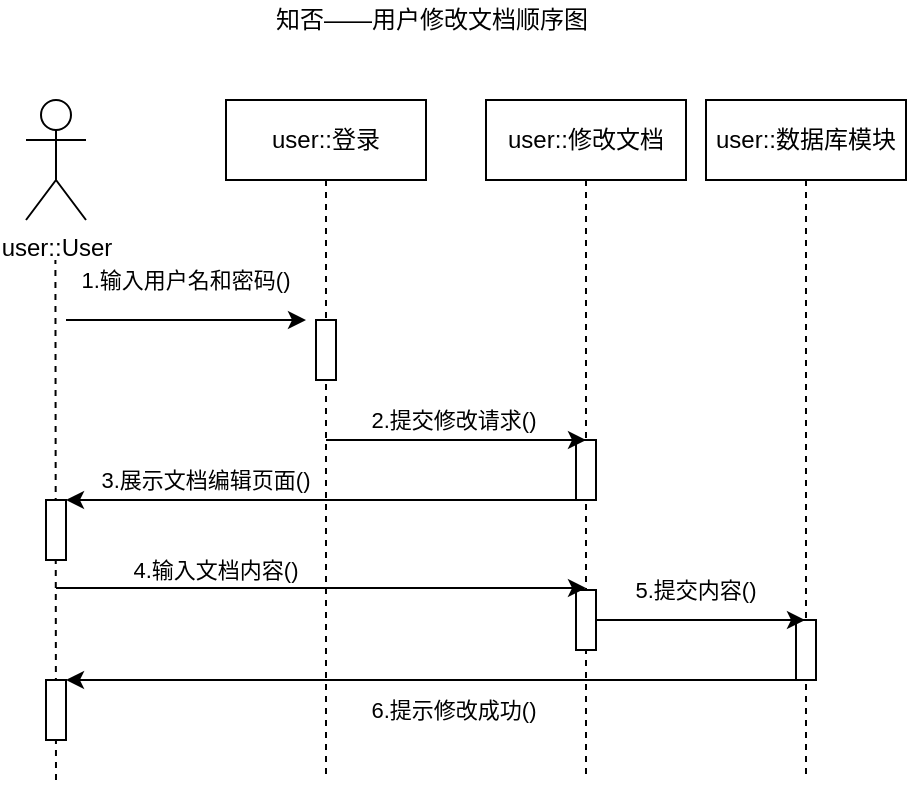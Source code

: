 <mxfile version="14.7.6" type="device"><diagram id="4B8i09N4rvU32KYqISX4" name="Page-1"><mxGraphModel dx="539" dy="757" grid="1" gridSize="10" guides="1" tooltips="1" connect="1" arrows="1" fold="1" page="1" pageScale="1" pageWidth="827" pageHeight="1169" math="0" shadow="0"><root><mxCell id="0"/><mxCell id="1" parent="0"/><mxCell id="JjfBG9mEMh72DlgZpqc9-1" value="user::User" style="shape=umlActor;verticalLabelPosition=bottom;verticalAlign=top;html=1;outlineConnect=0;" vertex="1" parent="1"><mxGeometry x="200" y="340" width="30" height="60" as="geometry"/></mxCell><mxCell id="JjfBG9mEMh72DlgZpqc9-2" value="user::登录" style="shape=umlLifeline;perimeter=lifelinePerimeter;whiteSpace=wrap;html=1;container=1;collapsible=0;recursiveResize=0;outlineConnect=0;" vertex="1" parent="1"><mxGeometry x="300" y="340" width="100" height="340" as="geometry"/></mxCell><mxCell id="JjfBG9mEMh72DlgZpqc9-3" value="user::修改文档" style="shape=umlLifeline;perimeter=lifelinePerimeter;whiteSpace=wrap;html=1;container=1;collapsible=0;recursiveResize=0;outlineConnect=0;" vertex="1" parent="1"><mxGeometry x="430" y="340" width="100" height="340" as="geometry"/></mxCell><mxCell id="JjfBG9mEMh72DlgZpqc9-4" value="user::数据库模块" style="shape=umlLifeline;perimeter=lifelinePerimeter;whiteSpace=wrap;html=1;container=1;collapsible=0;recursiveResize=0;outlineConnect=0;" vertex="1" parent="1"><mxGeometry x="540" y="340" width="100" height="340" as="geometry"/></mxCell><mxCell id="JjfBG9mEMh72DlgZpqc9-31" value="" style="rounded=0;whiteSpace=wrap;html=1;" vertex="1" parent="JjfBG9mEMh72DlgZpqc9-4"><mxGeometry x="45" y="260" width="10" height="30" as="geometry"/></mxCell><mxCell id="JjfBG9mEMh72DlgZpqc9-11" value="" style="endArrow=classic;html=1;" edge="1" parent="1"><mxGeometry width="50" height="50" relative="1" as="geometry"><mxPoint x="220" y="450" as="sourcePoint"/><mxPoint x="340" y="450" as="targetPoint"/></mxGeometry></mxCell><mxCell id="JjfBG9mEMh72DlgZpqc9-12" value="" style="rounded=0;whiteSpace=wrap;html=1;" vertex="1" parent="1"><mxGeometry x="345" y="450" width="10" height="30" as="geometry"/></mxCell><mxCell id="JjfBG9mEMh72DlgZpqc9-15" value="" style="rounded=0;whiteSpace=wrap;html=1;" vertex="1" parent="1"><mxGeometry x="475" y="510" width="10" height="30" as="geometry"/></mxCell><mxCell id="JjfBG9mEMh72DlgZpqc9-16" value="" style="rounded=0;whiteSpace=wrap;html=1;" vertex="1" parent="1"><mxGeometry x="475" y="585" width="10" height="30" as="geometry"/></mxCell><mxCell id="JjfBG9mEMh72DlgZpqc9-18" value="" style="endArrow=none;dashed=1;html=1;" edge="1" parent="1"><mxGeometry width="50" height="50" relative="1" as="geometry"><mxPoint x="215" y="680" as="sourcePoint"/><mxPoint x="214.71" y="420" as="targetPoint"/></mxGeometry></mxCell><mxCell id="JjfBG9mEMh72DlgZpqc9-20" value="" style="endArrow=classic;html=1;" edge="1" parent="1"><mxGeometry width="50" height="50" relative="1" as="geometry"><mxPoint x="215" y="584" as="sourcePoint"/><mxPoint x="480" y="584" as="targetPoint"/></mxGeometry></mxCell><mxCell id="JjfBG9mEMh72DlgZpqc9-17" value="" style="rounded=0;whiteSpace=wrap;html=1;" vertex="1" parent="1"><mxGeometry x="210" y="540" width="10" height="30" as="geometry"/></mxCell><mxCell id="JjfBG9mEMh72DlgZpqc9-23" value="" style="endArrow=classic;html=1;entryX=1;entryY=0;entryDx=0;entryDy=0;exitX=0.25;exitY=1;exitDx=0;exitDy=0;" edge="1" parent="1" source="JjfBG9mEMh72DlgZpqc9-15" target="JjfBG9mEMh72DlgZpqc9-17"><mxGeometry width="50" height="50" relative="1" as="geometry"><mxPoint x="410" y="570" as="sourcePoint"/><mxPoint x="230" y="560" as="targetPoint"/></mxGeometry></mxCell><mxCell id="JjfBG9mEMh72DlgZpqc9-24" value="&lt;font style=&quot;font-size: 11px&quot;&gt;1.输入用户名和密码()&lt;/font&gt;" style="text;html=1;strokeColor=none;fillColor=none;align=center;verticalAlign=middle;whiteSpace=wrap;rounded=0;" vertex="1" parent="1"><mxGeometry x="220" y="420" width="120" height="20" as="geometry"/></mxCell><mxCell id="JjfBG9mEMh72DlgZpqc9-26" value="&lt;span style=&quot;font-size: 11px&quot;&gt;2.提交修改请求()&lt;/span&gt;" style="text;html=1;strokeColor=none;fillColor=none;align=center;verticalAlign=middle;whiteSpace=wrap;rounded=0;" vertex="1" parent="1"><mxGeometry x="359" y="490" width="110" height="20" as="geometry"/></mxCell><mxCell id="JjfBG9mEMh72DlgZpqc9-29" value="" style="rounded=0;whiteSpace=wrap;html=1;" vertex="1" parent="1"><mxGeometry x="210" y="630" width="10" height="30" as="geometry"/></mxCell><mxCell id="JjfBG9mEMh72DlgZpqc9-30" value="" style="endArrow=classic;html=1;entryX=0.5;entryY=0;entryDx=0;entryDy=0;" edge="1" parent="1" source="JjfBG9mEMh72DlgZpqc9-2" target="JjfBG9mEMh72DlgZpqc9-15"><mxGeometry width="50" height="50" relative="1" as="geometry"><mxPoint x="355" y="510" as="sourcePoint"/><mxPoint x="620" y="510" as="targetPoint"/></mxGeometry></mxCell><mxCell id="JjfBG9mEMh72DlgZpqc9-32" value="" style="endArrow=classic;html=1;exitX=1;exitY=0.5;exitDx=0;exitDy=0;" edge="1" parent="1" source="JjfBG9mEMh72DlgZpqc9-16" target="JjfBG9mEMh72DlgZpqc9-4"><mxGeometry width="50" height="50" relative="1" as="geometry"><mxPoint x="490" y="610" as="sourcePoint"/><mxPoint x="540" y="560" as="targetPoint"/></mxGeometry></mxCell><mxCell id="JjfBG9mEMh72DlgZpqc9-33" value="" style="endArrow=classic;html=1;exitX=0.5;exitY=1;exitDx=0;exitDy=0;" edge="1" parent="1" source="JjfBG9mEMh72DlgZpqc9-31"><mxGeometry width="50" height="50" relative="1" as="geometry"><mxPoint x="470" y="530" as="sourcePoint"/><mxPoint x="220" y="630" as="targetPoint"/></mxGeometry></mxCell><mxCell id="JjfBG9mEMh72DlgZpqc9-34" value="&lt;span style=&quot;font-size: 11px&quot;&gt;3.展示文档编辑页面()&lt;/span&gt;" style="text;html=1;strokeColor=none;fillColor=none;align=center;verticalAlign=middle;whiteSpace=wrap;rounded=0;" vertex="1" parent="1"><mxGeometry x="230" y="520" width="120" height="20" as="geometry"/></mxCell><mxCell id="JjfBG9mEMh72DlgZpqc9-35" value="&lt;span style=&quot;font-size: 11px&quot;&gt;4.输入文档内容()&lt;/span&gt;" style="text;html=1;strokeColor=none;fillColor=none;align=center;verticalAlign=middle;whiteSpace=wrap;rounded=0;" vertex="1" parent="1"><mxGeometry x="235" y="565" width="120" height="20" as="geometry"/></mxCell><mxCell id="JjfBG9mEMh72DlgZpqc9-36" value="&lt;span style=&quot;font-size: 11px&quot;&gt;5.提交内容()&lt;/span&gt;" style="text;html=1;strokeColor=none;fillColor=none;align=center;verticalAlign=middle;whiteSpace=wrap;rounded=0;" vertex="1" parent="1"><mxGeometry x="475" y="575" width="120" height="20" as="geometry"/></mxCell><mxCell id="JjfBG9mEMh72DlgZpqc9-37" value="&lt;span style=&quot;font-size: 11px&quot;&gt;6.提示修改成功()&lt;/span&gt;" style="text;html=1;strokeColor=none;fillColor=none;align=center;verticalAlign=middle;whiteSpace=wrap;rounded=0;" vertex="1" parent="1"><mxGeometry x="354" y="635" width="120" height="20" as="geometry"/></mxCell><mxCell id="JjfBG9mEMh72DlgZpqc9-38" value="知否——用户修改文档顺序图" style="text;html=1;strokeColor=none;fillColor=none;align=center;verticalAlign=middle;whiteSpace=wrap;rounded=0;" vertex="1" parent="1"><mxGeometry x="300" y="290" width="206" height="20" as="geometry"/></mxCell></root></mxGraphModel></diagram></mxfile>